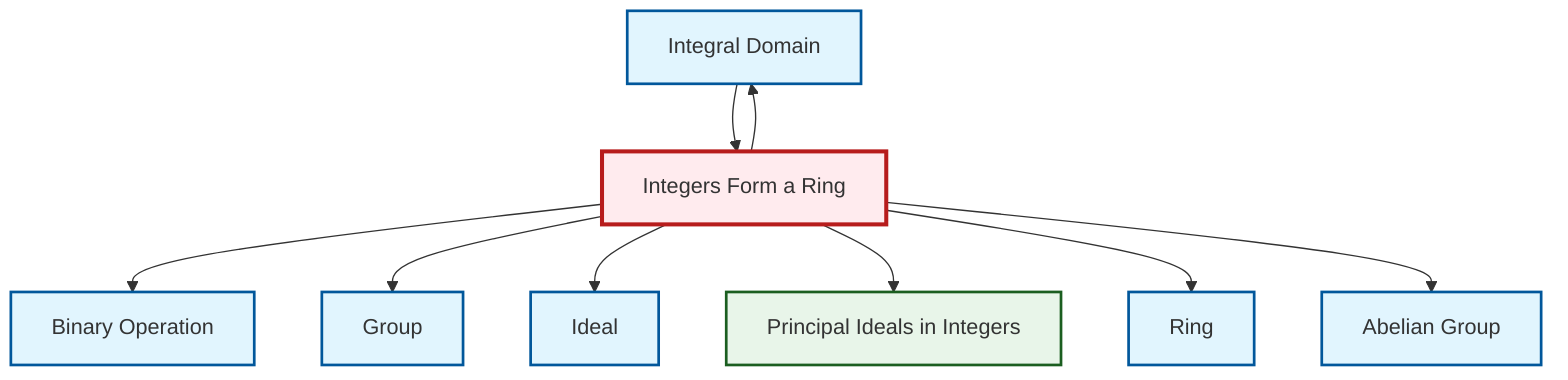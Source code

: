 graph TD
    classDef definition fill:#e1f5fe,stroke:#01579b,stroke-width:2px
    classDef theorem fill:#f3e5f5,stroke:#4a148c,stroke-width:2px
    classDef axiom fill:#fff3e0,stroke:#e65100,stroke-width:2px
    classDef example fill:#e8f5e9,stroke:#1b5e20,stroke-width:2px
    classDef current fill:#ffebee,stroke:#b71c1c,stroke-width:3px
    def-ring["Ring"]:::definition
    def-integral-domain["Integral Domain"]:::definition
    ex-principal-ideal["Principal Ideals in Integers"]:::example
    def-group["Group"]:::definition
    def-binary-operation["Binary Operation"]:::definition
    def-abelian-group["Abelian Group"]:::definition
    def-ideal["Ideal"]:::definition
    ex-integers-ring["Integers Form a Ring"]:::example
    ex-integers-ring --> def-binary-operation
    ex-integers-ring --> def-group
    ex-integers-ring --> def-ideal
    ex-integers-ring --> ex-principal-ideal
    ex-integers-ring --> def-integral-domain
    ex-integers-ring --> def-ring
    def-integral-domain --> ex-integers-ring
    ex-integers-ring --> def-abelian-group
    class ex-integers-ring current